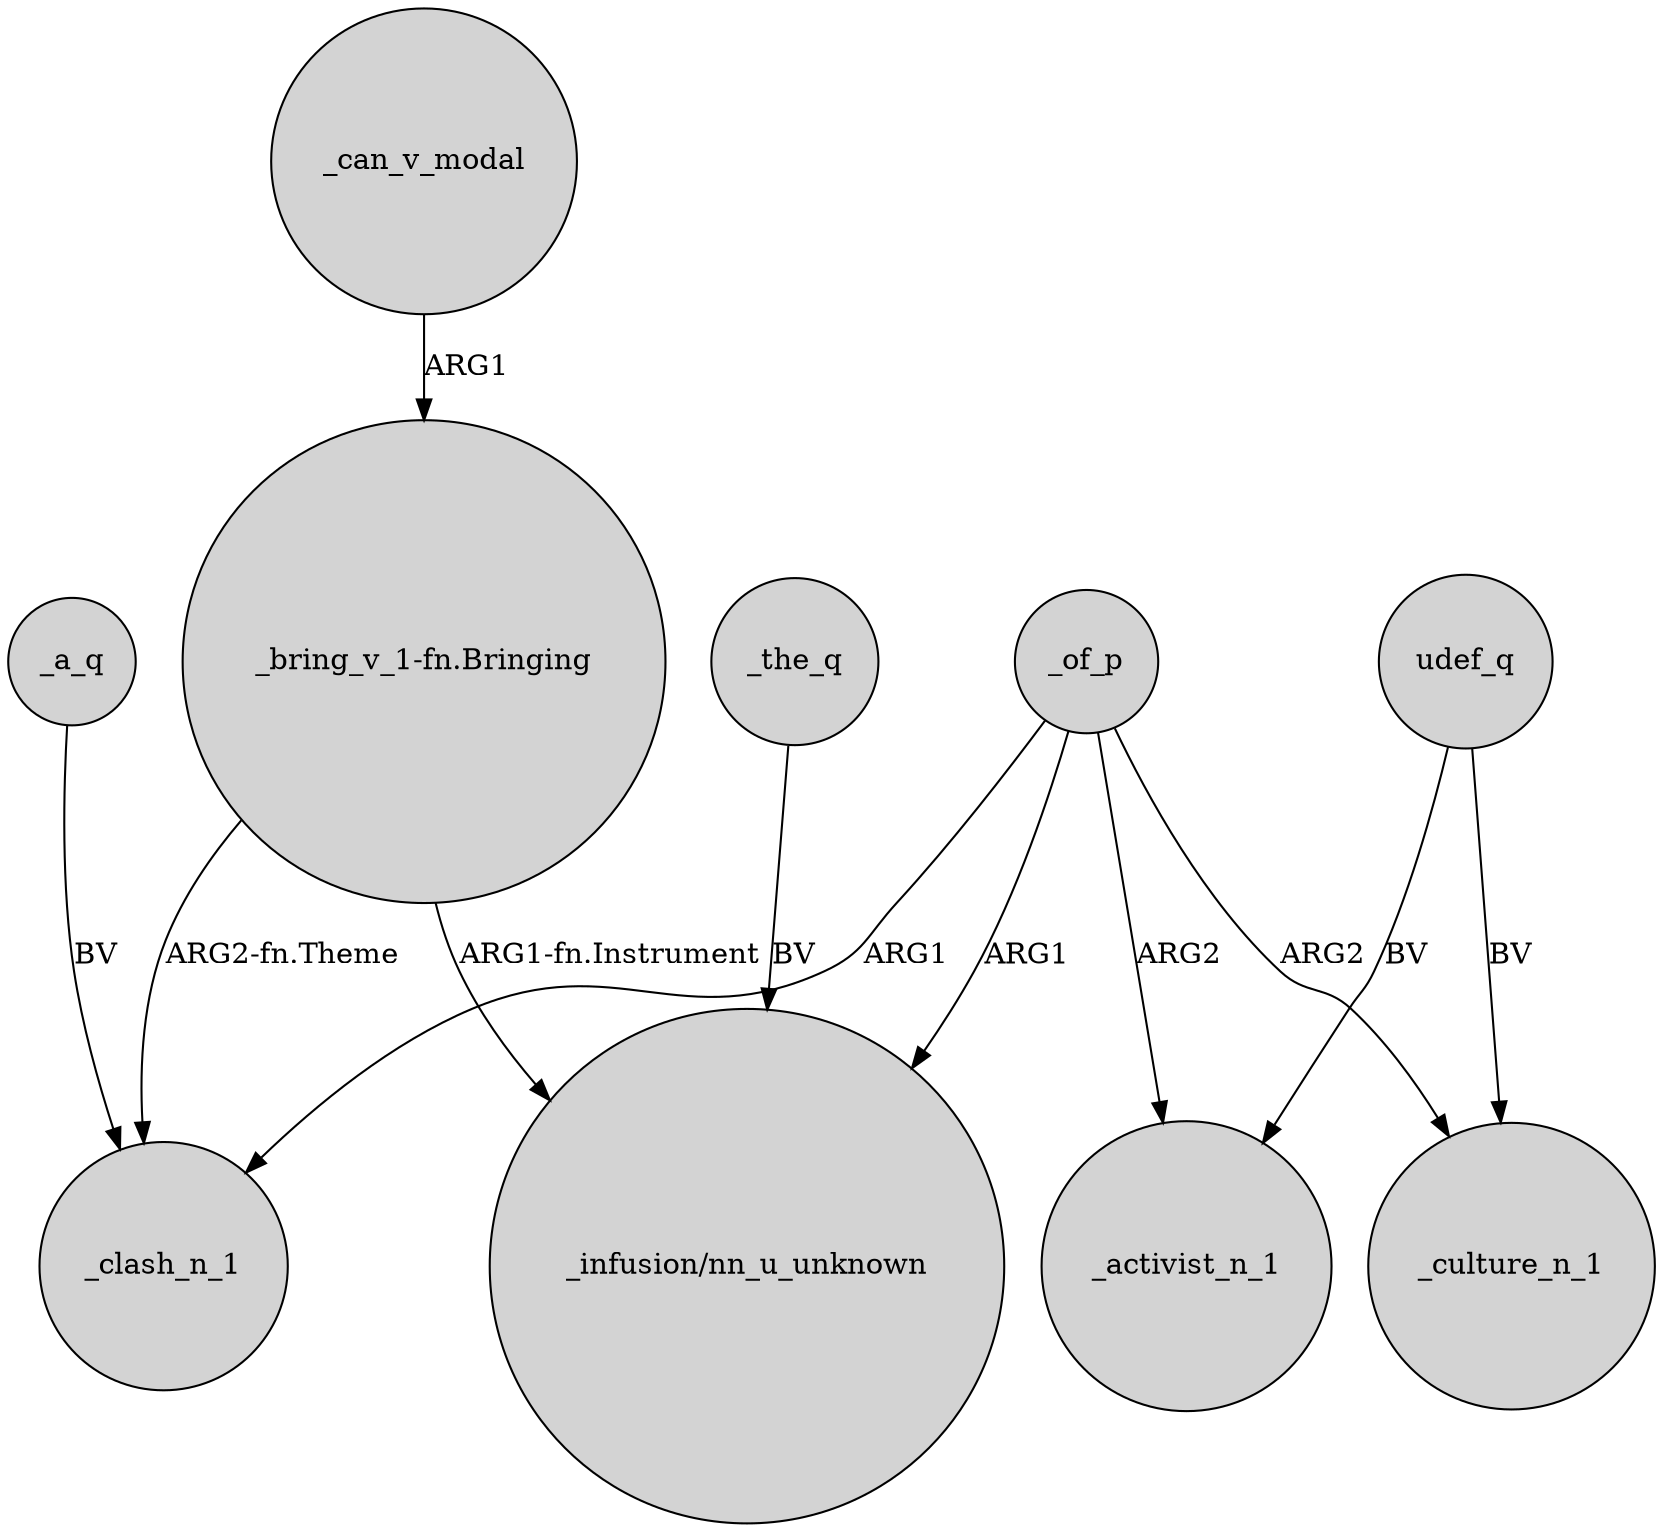 digraph {
	node [shape=circle style=filled]
	"_bring_v_1-fn.Bringing" -> _clash_n_1 [label="ARG2-fn.Theme"]
	_of_p -> _culture_n_1 [label=ARG2]
	_the_q -> "_infusion/nn_u_unknown" [label=BV]
	_of_p -> _clash_n_1 [label=ARG1]
	"_bring_v_1-fn.Bringing" -> "_infusion/nn_u_unknown" [label="ARG1-fn.Instrument"]
	_of_p -> _activist_n_1 [label=ARG2]
	udef_q -> _culture_n_1 [label=BV]
	_can_v_modal -> "_bring_v_1-fn.Bringing" [label=ARG1]
	udef_q -> _activist_n_1 [label=BV]
	_of_p -> "_infusion/nn_u_unknown" [label=ARG1]
	_a_q -> _clash_n_1 [label=BV]
}

